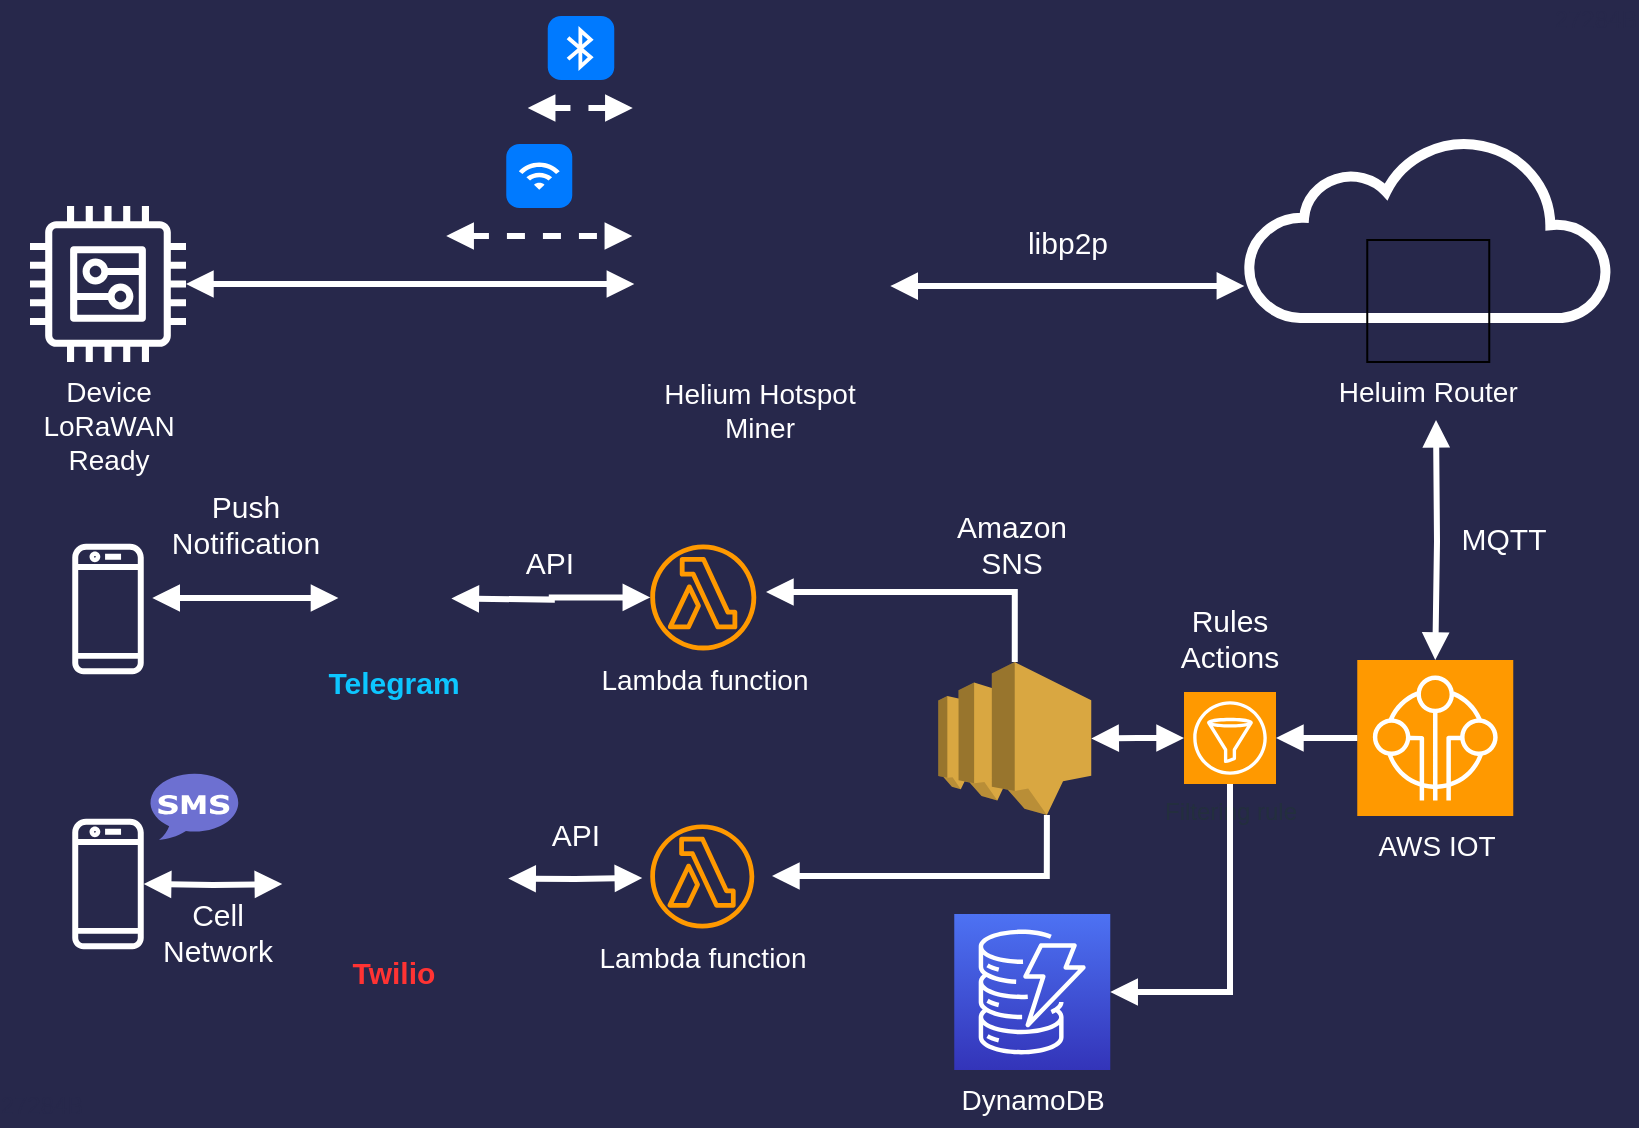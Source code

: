 <mxfile version="12.5.3" type="device"><diagram id="aSzpfpmV2TL3uO5plmym" name="Page-1"><mxGraphModel dx="1182" dy="793" grid="0" gridSize="10" guides="1" tooltips="1" connect="1" arrows="1" fold="1" page="1" pageScale="1" pageWidth="825" pageHeight="570" background="#27284B" math="0" shadow="0"><root><mxCell id="0"/><mxCell id="1" parent="0"/><mxCell id="3hU9j0amBReaczGXdx5E-1" value="&lt;font color=&quot;#ffffff&quot; style=&quot;font-size: 14px&quot;&gt;Device&lt;br&gt;LoRaWAN&lt;br&gt;Ready&lt;br&gt;&lt;/font&gt;" style="outlineConnect=0;fontColor=#232F3E;gradientColor=none;strokeColor=none;dashed=0;verticalLabelPosition=bottom;verticalAlign=top;align=center;html=1;fontSize=12;fontStyle=0;aspect=fixed;pointerEvents=1;shape=mxgraph.aws4.generic;fillColor=#FFFFFF;" parent="1" vertex="1"><mxGeometry x="19" y="106" width="78" height="78" as="geometry"/></mxCell><mxCell id="3hU9j0amBReaczGXdx5E-2" value="&lt;font color=&quot;#ffffff&quot; style=&quot;font-size: 14px&quot;&gt;Lambda function&lt;/font&gt;" style="outlineConnect=0;fontColor=#232F3E;gradientColor=none;dashed=0;verticalLabelPosition=bottom;verticalAlign=top;align=center;html=1;fontSize=12;fontStyle=0;aspect=fixed;pointerEvents=1;shape=mxgraph.aws4.lambda_function;fillColor=#FF9900;strokeColor=none;" parent="1" vertex="1"><mxGeometry x="329.13" y="275.19" width="53" height="53" as="geometry"/></mxCell><mxCell id="zpzh44n3nB_wdaENHL4S-5" value="" style="html=1;verticalLabelPosition=bottom;align=center;labelBackgroundColor=#ffffff;verticalAlign=top;strokeWidth=5;shadow=0;dashed=0;shape=mxgraph.ios7.icons.cloud;fillColor=none;strokeColor=#FFFFFF;" parent="1" vertex="1"><mxGeometry x="628.13" y="72" width="180" height="90" as="geometry"/></mxCell><mxCell id="zpzh44n3nB_wdaENHL4S-17" value="" style="shape=image;html=1;verticalAlign=top;verticalLabelPosition=bottom;labelBackgroundColor=#ffffff;imageAspect=0;aspect=fixed;image=https://cdn2.iconfinder.com/data/icons/security-243/24/ic_hotspot-128.png;comic=0;strokeColor=#277116;fontColor=none;" parent="1" vertex="1"><mxGeometry x="320.13" y="70" width="128" height="128" as="geometry"/></mxCell><mxCell id="zpzh44n3nB_wdaENHL4S-18" value="&lt;font color=&quot;#ffffff&quot; style=&quot;font-size: 14px&quot;&gt;AWS IOT&lt;/font&gt;" style="points=[[0,0,0],[0.25,0,0],[0.5,0,0],[0.75,0,0],[1,0,0],[0,1,0],[0.25,1,0],[0.5,1,0],[0.75,1,0],[1,1,0],[0,0.25,0],[0,0.5,0],[0,0.75,0],[1,0.25,0],[1,0.5,0],[1,0.75,0]];outlineConnect=0;fontColor=#232F3E;gradientDirection=north;dashed=0;verticalLabelPosition=bottom;verticalAlign=top;align=center;html=1;fontSize=12;fontStyle=0;aspect=fixed;shape=mxgraph.aws4.resourceIcon;resIcon=mxgraph.aws4.internet_of_things;labelBackgroundColor=none;comic=0;fillColor=#FF9900;shadow=0;strokeColor=#FFFFFF;" parent="1" vertex="1"><mxGeometry x="682.63" y="333" width="78" height="78" as="geometry"/></mxCell><mxCell id="HHzhIETsqmY8vslsuYrU-3" value="Heluim Router" style="shape=image;imageAspect=0;aspect=fixed;verticalLabelPosition=bottom;verticalAlign=top;strokeColor=#FFFFFF;fillColor=none;image=https://miro.medium.com/fit/c/160/160/1*kiXQ6xxWSY7ENe7FtMdI_g.png;fontColor=#FFFFFF;fontSize=14;imageBorder=#000000;" parent="1" vertex="1"><mxGeometry x="687.63" y="123" width="61" height="61" as="geometry"/></mxCell><mxCell id="HHzhIETsqmY8vslsuYrU-4" value="" style="shape=image;html=1;verticalAlign=top;verticalLabelPosition=bottom;labelBackgroundColor=#ffffff;imageAspect=0;aspect=fixed;image=https://cdn0.iconfinder.com/data/icons/social-media-2092/100/social-56-128.png;strokeColor=#FFFFFF;strokeWidth=5;fillColor=#FFFFFF;fontColor=#FFFFFF;" parent="1" vertex="1"><mxGeometry x="173.2" y="275" width="56.5" height="56.5" as="geometry"/></mxCell><mxCell id="HHzhIETsqmY8vslsuYrU-9" value="" style="shape=image;imageAspect=0;aspect=fixed;verticalLabelPosition=bottom;verticalAlign=top;strokeColor=#FFFFFF;strokeWidth=5;fillColor=#FFFFFF;fontColor=#FFFFFF;image=https://twilio-cms-prod.s3.amazonaws.com/images/twilio-mark-red.width-808.png;" parent="1" vertex="1"><mxGeometry x="144.76" y="385.63" width="113.37" height="113.37" as="geometry"/></mxCell><mxCell id="HHzhIETsqmY8vslsuYrU-12" value="" style="edgeStyle=orthogonalEdgeStyle;html=1;endArrow=block;elbow=vertical;startArrow=block;startFill=1;endFill=1;rounded=0;fontColor=#FFFFFF;entryX=0.008;entryY=0.586;entryDx=0;entryDy=0;entryPerimeter=0;strokeColor=#FFFFFF;strokeWidth=3;" parent="1" source="3hU9j0amBReaczGXdx5E-1" target="zpzh44n3nB_wdaENHL4S-17" edge="1"><mxGeometry x="-0.011" y="18" width="100" relative="1" as="geometry"><mxPoint x="196.13" y="145" as="sourcePoint"/><mxPoint x="296.13" y="145" as="targetPoint"/><mxPoint as="offset"/></mxGeometry></mxCell><mxCell id="HHzhIETsqmY8vslsuYrU-14" value="" style="edgeStyle=orthogonalEdgeStyle;html=1;endArrow=block;elbow=vertical;startArrow=block;startFill=1;endFill=1;rounded=0;fontColor=#FFFFFF;strokeColor=#FFFFFF;strokeWidth=3;entryX=-0.011;entryY=0.822;entryDx=0;entryDy=0;entryPerimeter=0;exitX=1.008;exitY=0.594;exitDx=0;exitDy=0;exitPerimeter=0;" parent="1" source="zpzh44n3nB_wdaENHL4S-17" target="zpzh44n3nB_wdaENHL4S-5" edge="1"><mxGeometry x="-0.011" y="18" width="100" relative="1" as="geometry"><mxPoint x="157.039" y="155.008" as="sourcePoint"/><mxPoint x="327.154" y="155.008" as="targetPoint"/><mxPoint as="offset"/></mxGeometry></mxCell><mxCell id="HHzhIETsqmY8vslsuYrU-16" value="" style="edgeStyle=orthogonalEdgeStyle;html=1;endArrow=block;elbow=vertical;startArrow=block;startFill=1;endFill=1;rounded=0;fontColor=#FFFFFF;strokeColor=#FFFFFF;strokeWidth=3;entryX=0.5;entryY=0;entryDx=0;entryDy=0;entryPerimeter=0;" parent="1" target="zpzh44n3nB_wdaENHL4S-18" edge="1"><mxGeometry x="-0.011" y="18" width="100" relative="1" as="geometry"><mxPoint x="722" y="213" as="sourcePoint"/><mxPoint x="636.15" y="165.98" as="targetPoint"/><mxPoint as="offset"/></mxGeometry></mxCell><mxCell id="HHzhIETsqmY8vslsuYrU-18" value="&lt;font style=&quot;font-size: 15px&quot;&gt;libp2p&lt;/font&gt;" style="text;html=1;strokeColor=none;fillColor=none;align=center;verticalAlign=middle;whiteSpace=wrap;rounded=0;fontSize=14;fontColor=#FFFFFF;" parent="1" vertex="1"><mxGeometry x="501" y="114" width="74" height="20" as="geometry"/></mxCell><mxCell id="HHzhIETsqmY8vslsuYrU-19" value="&lt;font style=&quot;font-size: 15px&quot;&gt;MQTT&lt;/font&gt;" style="text;html=1;strokeColor=none;fillColor=none;align=center;verticalAlign=middle;whiteSpace=wrap;rounded=0;fontSize=14;fontColor=#FFFFFF;" parent="1" vertex="1"><mxGeometry x="719" y="262" width="74" height="20" as="geometry"/></mxCell><mxCell id="HHzhIETsqmY8vslsuYrU-20" value="" style="edgeStyle=orthogonalEdgeStyle;html=1;endArrow=block;elbow=vertical;startArrow=block;startFill=1;endFill=1;rounded=0;fontColor=#FFFFFF;strokeColor=#FFFFFF;strokeWidth=3;exitX=0;exitY=0.5;exitDx=0;exitDy=0;exitPerimeter=0;" parent="1" source="gUIpVcT3p6I3VQdgl3WH-1" target="HHzhIETsqmY8vslsuYrU-22" edge="1"><mxGeometry x="-0.011" y="18" width="100" relative="1" as="geometry"><mxPoint x="704.13" y="253" as="sourcePoint"/><mxPoint x="703.63" y="344" as="targetPoint"/><mxPoint as="offset"/></mxGeometry></mxCell><mxCell id="HHzhIETsqmY8vslsuYrU-22" value="" style="outlineConnect=0;dashed=0;verticalLabelPosition=bottom;verticalAlign=top;align=center;html=1;shape=mxgraph.aws3.sns;fillColor=#D9A741;gradientColor=none;strokeColor=#FFFFFF;strokeWidth=5;fontSize=14;fontColor=#FFFFFF;" parent="1" vertex="1"><mxGeometry x="473.13" y="334" width="76.5" height="76.5" as="geometry"/></mxCell><mxCell id="HHzhIETsqmY8vslsuYrU-23" value="&lt;font color=&quot;#ffffff&quot; style=&quot;font-size: 14px&quot;&gt;Lambda function&lt;/font&gt;" style="outlineConnect=0;fontColor=#232F3E;gradientColor=none;dashed=0;verticalLabelPosition=bottom;verticalAlign=top;align=center;html=1;fontSize=12;fontStyle=0;aspect=fixed;pointerEvents=1;shape=mxgraph.aws4.lambda_function;fillColor=#FF9900;strokeColor=none;" parent="1" vertex="1"><mxGeometry x="329.13" y="415.19" width="52" height="52" as="geometry"/></mxCell><mxCell id="HHzhIETsqmY8vslsuYrU-25" value="&lt;font style=&quot;font-size: 15px&quot;&gt;Rules&lt;br&gt;Actions&lt;br&gt;&lt;/font&gt;" style="text;html=1;strokeColor=none;fillColor=none;align=center;verticalAlign=middle;whiteSpace=wrap;rounded=0;fontSize=14;fontColor=#FFFFFF;" parent="1" vertex="1"><mxGeometry x="582" y="290.69" width="74" height="62" as="geometry"/></mxCell><mxCell id="HHzhIETsqmY8vslsuYrU-27" value="&lt;font style=&quot;font-size: 15px&quot; color=&quot;#ff3333&quot;&gt;&lt;b&gt;Twilio&lt;/b&gt;&lt;/font&gt;" style="text;html=1;strokeColor=none;fillColor=none;align=center;verticalAlign=middle;whiteSpace=wrap;rounded=0;fontSize=14;fontColor=#FFFFFF;" parent="1" vertex="1"><mxGeometry x="164.44" y="479" width="74" height="20" as="geometry"/></mxCell><mxCell id="HHzhIETsqmY8vslsuYrU-28" value="&lt;font style=&quot;font-size: 15px&quot; color=&quot;#0dc6ff&quot;&gt;&lt;b&gt;Telegram&lt;/b&gt;&lt;/font&gt;" style="text;html=1;strokeColor=none;fillColor=none;align=center;verticalAlign=middle;whiteSpace=wrap;rounded=0;fontSize=14;fontColor=#FFFFFF;" parent="1" vertex="1"><mxGeometry x="164.45" y="333.5" width="74" height="20" as="geometry"/></mxCell><mxCell id="HHzhIETsqmY8vslsuYrU-31" value="" style="edgeStyle=orthogonalEdgeStyle;html=1;endArrow=block;elbow=vertical;startArrow=none;startFill=0;endFill=1;rounded=0;fontColor=#FFFFFF;strokeColor=#FFFFFF;strokeWidth=3;exitX=0.5;exitY=0;exitDx=0;exitDy=0;exitPerimeter=0;entryX=1.092;entryY=0.449;entryDx=0;entryDy=0;entryPerimeter=0;" parent="1" source="HHzhIETsqmY8vslsuYrU-22" target="3hU9j0amBReaczGXdx5E-2" edge="1"><mxGeometry x="-0.011" y="18" width="100" relative="1" as="geometry"><mxPoint x="511.38" y="314" as="sourcePoint"/><mxPoint x="450" y="290" as="targetPoint"/><mxPoint as="offset"/><Array as="points"><mxPoint x="511" y="299"/></Array></mxGeometry></mxCell><mxCell id="HHzhIETsqmY8vslsuYrU-32" value="" style="edgeStyle=orthogonalEdgeStyle;html=1;endArrow=block;elbow=vertical;startArrow=none;startFill=0;endFill=1;rounded=0;fontColor=#FFFFFF;strokeColor=#FFFFFF;strokeWidth=3;exitX=0.71;exitY=1;exitDx=0;exitDy=0;exitPerimeter=0;" parent="1" source="HHzhIETsqmY8vslsuYrU-22" edge="1"><mxGeometry x="-0.011" y="18" width="100" relative="1" as="geometry"><mxPoint x="511.13" y="422" as="sourcePoint"/><mxPoint x="390" y="441" as="targetPoint"/><mxPoint as="offset"/><Array as="points"><mxPoint x="527" y="441"/></Array></mxGeometry></mxCell><mxCell id="HHzhIETsqmY8vslsuYrU-33" value="" style="edgeStyle=orthogonalEdgeStyle;html=1;endArrow=block;elbow=vertical;startArrow=block;startFill=1;endFill=1;rounded=0;fontColor=#FFFFFF;strokeColor=#FFFFFF;strokeWidth=3;" parent="1" target="HHzhIETsqmY8vslsuYrU-9" edge="1"><mxGeometry x="-0.011" y="18" width="100" relative="1" as="geometry"><mxPoint x="325.13" y="442" as="sourcePoint"/><mxPoint x="546.63" y="493" as="targetPoint"/><mxPoint as="offset"/></mxGeometry></mxCell><mxCell id="HHzhIETsqmY8vslsuYrU-34" value="" style="edgeStyle=orthogonalEdgeStyle;html=1;endArrow=block;elbow=vertical;startArrow=block;startFill=1;endFill=1;rounded=0;fontColor=#FFFFFF;strokeColor=#FFFFFF;strokeWidth=3;entryX=1;entryY=0.5;entryDx=0;entryDy=0;" parent="1" source="3hU9j0amBReaczGXdx5E-2" edge="1"><mxGeometry x="-0.011" y="18" width="100" relative="1" as="geometry"><mxPoint x="335.13" y="413" as="sourcePoint"/><mxPoint x="229.7" y="302.25" as="targetPoint"/><mxPoint as="offset"/></mxGeometry></mxCell><mxCell id="HHzhIETsqmY8vslsuYrU-40" value="" style="outlineConnect=0;fontColor=#232F3E;gradientColor=none;strokeColor=none;dashed=0;verticalLabelPosition=bottom;verticalAlign=top;align=center;html=1;fontSize=12;fontStyle=0;aspect=fixed;pointerEvents=1;shape=mxgraph.aws4.mobile_client;fillColor=#FFFFFF;" parent="1" vertex="1"><mxGeometry x="40.13" y="411" width="35.74" height="68" as="geometry"/></mxCell><mxCell id="HHzhIETsqmY8vslsuYrU-42" value="" style="outlineConnect=0;fontColor=#232F3E;gradientColor=none;strokeColor=none;dashed=0;verticalLabelPosition=bottom;verticalAlign=top;align=center;html=1;fontSize=12;fontStyle=0;aspect=fixed;pointerEvents=1;shape=mxgraph.aws4.mobile_client;fillColor=#FFFFFF;" parent="1" vertex="1"><mxGeometry x="40.13" y="273.5" width="35.74" height="68" as="geometry"/></mxCell><mxCell id="HHzhIETsqmY8vslsuYrU-43" value="" style="shape=image;html=1;verticalAlign=top;verticalLabelPosition=bottom;labelBackgroundColor=#ffffff;imageAspect=0;aspect=fixed;image=https://cdn4.iconfinder.com/data/icons/logos-and-brands/512/335_Telegram_logo-128.png;strokeColor=#FFFFFF;strokeWidth=5;fillColor=#FFFFFF;fontSize=14;fontColor=#FFFFFF;" parent="1" vertex="1"><mxGeometry x="44.5" y="297" width="27" height="27" as="geometry"/></mxCell><mxCell id="HHzhIETsqmY8vslsuYrU-44" value="" style="dashed=0;outlineConnect=0;html=1;align=center;labelPosition=center;verticalLabelPosition=bottom;verticalAlign=top;shape=mxgraph.weblogos.sms;strokeColor=none;fontSize=14;fontColor=#FFFFFF;fillColor=#6D70D1;" parent="1" vertex="1"><mxGeometry x="79.13" y="389" width="44" height="34" as="geometry"/></mxCell><mxCell id="HHzhIETsqmY8vslsuYrU-45" value="&lt;font style=&quot;font-size: 15px&quot;&gt;API&lt;/font&gt;" style="text;html=1;strokeColor=none;fillColor=none;align=center;verticalAlign=middle;whiteSpace=wrap;rounded=0;fontSize=14;fontColor=#FFFFFF;" parent="1" vertex="1"><mxGeometry x="242.13" y="274" width="74" height="20" as="geometry"/></mxCell><mxCell id="HHzhIETsqmY8vslsuYrU-46" value="&lt;font style=&quot;font-size: 15px&quot;&gt;API&lt;/font&gt;" style="text;html=1;strokeColor=none;fillColor=none;align=center;verticalAlign=middle;whiteSpace=wrap;rounded=0;fontSize=14;fontColor=#FFFFFF;" parent="1" vertex="1"><mxGeometry x="255.13" y="409.5" width="74" height="20" as="geometry"/></mxCell><mxCell id="HHzhIETsqmY8vslsuYrU-49" value="" style="edgeStyle=orthogonalEdgeStyle;html=1;endArrow=block;elbow=vertical;startArrow=block;startFill=1;endFill=1;rounded=0;fontColor=#FFFFFF;strokeColor=#FFFFFF;strokeWidth=3;entryX=1.125;entryY=0.434;entryDx=0;entryDy=0;entryPerimeter=0;" parent="1" edge="1"><mxGeometry x="-0.011" y="18" width="100" relative="1" as="geometry"><mxPoint x="173.2" y="302" as="sourcePoint"/><mxPoint x="80.145" y="302.012" as="targetPoint"/><mxPoint as="offset"/></mxGeometry></mxCell><mxCell id="HHzhIETsqmY8vslsuYrU-50" value="" style="edgeStyle=orthogonalEdgeStyle;html=1;endArrow=block;elbow=vertical;startArrow=block;startFill=1;endFill=1;rounded=0;fontColor=#FFFFFF;strokeColor=#FFFFFF;strokeWidth=3;" parent="1" target="HHzhIETsqmY8vslsuYrU-40" edge="1"><mxGeometry x="-0.011" y="18" width="100" relative="1" as="geometry"><mxPoint x="145.13" y="445" as="sourcePoint"/><mxPoint x="90.142" y="351.012" as="targetPoint"/><mxPoint as="offset"/></mxGeometry></mxCell><mxCell id="HHzhIETsqmY8vslsuYrU-51" value="&lt;font style=&quot;font-size: 15px&quot;&gt;Push Notification&lt;/font&gt;" style="text;html=1;strokeColor=none;fillColor=none;align=center;verticalAlign=middle;whiteSpace=wrap;rounded=0;fontSize=14;fontColor=#FFFFFF;" parent="1" vertex="1"><mxGeometry x="90.45" y="255.19" width="74" height="20" as="geometry"/></mxCell><mxCell id="HHzhIETsqmY8vslsuYrU-53" value="&lt;font style=&quot;font-size: 15px&quot;&gt;Cell Network&lt;/font&gt;" style="text;html=1;strokeColor=none;fillColor=none;align=center;verticalAlign=middle;whiteSpace=wrap;rounded=0;fontSize=14;fontColor=#FFFFFF;" parent="1" vertex="1"><mxGeometry x="75.87" y="459" width="74" height="20" as="geometry"/></mxCell><mxCell id="HHzhIETsqmY8vslsuYrU-54" value="" style="edgeStyle=orthogonalEdgeStyle;html=1;endArrow=block;elbow=vertical;startArrow=block;startFill=1;endFill=1;rounded=0;fontColor=#FFFFFF;entryX=0.008;entryY=0.586;entryDx=0;entryDy=0;entryPerimeter=0;strokeColor=#FFFFFF;strokeWidth=3;dashed=1;" parent="1" edge="1"><mxGeometry x="-0.011" y="18" width="100" relative="1" as="geometry"><mxPoint x="227.11" y="121" as="sourcePoint"/><mxPoint x="320.134" y="121.008" as="targetPoint"/><mxPoint as="offset"/></mxGeometry></mxCell><mxCell id="HHzhIETsqmY8vslsuYrU-56" value="" style="edgeStyle=orthogonalEdgeStyle;html=1;endArrow=block;elbow=vertical;startArrow=block;startFill=1;endFill=1;rounded=0;fontColor=#FFFFFF;entryX=0.008;entryY=0.586;entryDx=0;entryDy=0;entryPerimeter=0;strokeColor=#FFFFFF;strokeWidth=3;dashed=1;" parent="1" edge="1"><mxGeometry x="-0.011" y="18" width="100" relative="1" as="geometry"><mxPoint x="267.87" y="57" as="sourcePoint"/><mxPoint x="320.384" y="57.008" as="targetPoint"/><mxPoint as="offset"/></mxGeometry></mxCell><mxCell id="HHzhIETsqmY8vslsuYrU-60" value="" style="html=1;strokeWidth=1;shadow=0;dashed=0;shape=mxgraph.ios7.misc.bluetooth;fillColor=#007AFF;strokeColor=none;buttonText=;strokeColor2=#222222;fontColor=#222222;fontSize=8;verticalLabelPosition=bottom;verticalAlign=top;align=center;" parent="1" vertex="1"><mxGeometry x="277.87" y="11" width="33.26" height="32" as="geometry"/></mxCell><mxCell id="HHzhIETsqmY8vslsuYrU-61" value="" style="html=1;strokeWidth=1;shadow=0;dashed=0;shape=mxgraph.ios7.misc.wifi;fillColor=#007AFF;strokeColor=none;buttonText=;strokeColor2=#222222;fontColor=#222222;fontSize=8;verticalLabelPosition=bottom;verticalAlign=top;align=center;" parent="1" vertex="1"><mxGeometry x="257.13" y="75" width="33" height="32" as="geometry"/></mxCell><mxCell id="HHzhIETsqmY8vslsuYrU-62" value="" style="shape=image;imageAspect=0;aspect=fixed;verticalLabelPosition=bottom;verticalAlign=top;strokeColor=#FFFFFF;strokeWidth=5;fillColor=#6D70D1;fontSize=14;fontColor=#FFFFFF;image=https://lora-alliance.org/wp-content/uploads/2020/09/LoRaWAN-logo-new.svg;" parent="1" vertex="1"><mxGeometry x="141.13" y="155" width="139.17" height="45" as="geometry"/></mxCell><mxCell id="HHzhIETsqmY8vslsuYrU-64" value="&lt;span style=&quot;background-color: rgb(39 , 40 , 75)&quot;&gt;Helium&amp;nbsp;Hotspot Miner&lt;/span&gt;" style="text;html=1;strokeColor=none;fillColor=none;align=center;verticalAlign=middle;whiteSpace=wrap;rounded=0;fontSize=14;fontColor=#FFFFFF;" parent="1" vertex="1"><mxGeometry x="347.13" y="198" width="74" height="20" as="geometry"/></mxCell><mxCell id="cXH2kyyglrUAhmX2COXj-2" value="&lt;font style=&quot;font-size: 15px&quot;&gt;Amazon SNS&lt;/font&gt;" style="text;html=1;strokeColor=none;fillColor=none;align=center;verticalAlign=middle;whiteSpace=wrap;rounded=0;fontSize=14;fontColor=#FFFFFF;" parent="1" vertex="1"><mxGeometry x="473.13" y="244" width="74" height="62" as="geometry"/></mxCell><mxCell id="Gz2_pA93KroP6Ru6TJXg-4" value="&lt;font color=&quot;#27284b&quot;&gt;27284B&lt;/font&gt;" style="text;html=1;strokeColor=none;fillColor=none;align=center;verticalAlign=middle;whiteSpace=wrap;rounded=0;" parent="1" vertex="1"><mxGeometry x="4.5" y="546" width="40" height="20" as="geometry"/></mxCell><mxCell id="Gz2_pA93KroP6Ru6TJXg-6" value="&lt;font color=&quot;#27284b&quot;&gt;27284B&lt;/font&gt;" style="text;html=1;strokeColor=none;fillColor=none;align=center;verticalAlign=middle;whiteSpace=wrap;rounded=0;" parent="1" vertex="1"><mxGeometry x="782" y="3" width="40" height="20" as="geometry"/></mxCell><mxCell id="gUIpVcT3p6I3VQdgl3WH-2" value="" style="edgeStyle=orthogonalEdgeStyle;html=1;endArrow=block;elbow=vertical;startArrow=none;startFill=0;endFill=1;rounded=0;fontColor=#FFFFFF;strokeColor=#FFFFFF;strokeWidth=3;exitX=0;exitY=0.5;exitDx=0;exitDy=0;exitPerimeter=0;" edge="1" parent="1" source="zpzh44n3nB_wdaENHL4S-18" target="gUIpVcT3p6I3VQdgl3WH-1"><mxGeometry x="-0.011" y="18" width="100" relative="1" as="geometry"><mxPoint x="682.63" y="372" as="sourcePoint"/><mxPoint x="577.63" y="372" as="targetPoint"/><mxPoint as="offset"/></mxGeometry></mxCell><mxCell id="gUIpVcT3p6I3VQdgl3WH-1" value="Filtering rule" style="outlineConnect=0;fontColor=#232F3E;gradientColor=none;strokeColor=#FFFFFF;fillColor=#FF9900;dashed=0;verticalLabelPosition=bottom;verticalAlign=top;align=center;html=1;fontSize=12;fontStyle=0;aspect=fixed;shape=mxgraph.aws4.resourceIcon;resIcon=mxgraph.aws4.filtering_rule;" vertex="1" parent="1"><mxGeometry x="596" y="349" width="46" height="46" as="geometry"/></mxCell><mxCell id="gUIpVcT3p6I3VQdgl3WH-4" value="&lt;span style=&quot;color: rgb(255 , 255 , 255) ; font-size: 14px&quot;&gt;DynamoDB&lt;/span&gt;" style="points=[[0,0,0],[0.25,0,0],[0.5,0,0],[0.75,0,0],[1,0,0],[0,1,0],[0.25,1,0],[0.5,1,0],[0.75,1,0],[1,1,0],[0,0.25,0],[0,0.5,0],[0,0.75,0],[1,0.25,0],[1,0.5,0],[1,0.75,0]];outlineConnect=0;fontColor=#232F3E;gradientColor=#4D72F3;gradientDirection=north;fillColor=#3334B9;strokeColor=#ffffff;dashed=0;verticalLabelPosition=bottom;verticalAlign=top;align=center;html=1;fontSize=12;fontStyle=0;aspect=fixed;shape=mxgraph.aws4.resourceIcon;resIcon=mxgraph.aws4.dynamodb;" vertex="1" parent="1"><mxGeometry x="481.13" y="460" width="78" height="78" as="geometry"/></mxCell><mxCell id="gUIpVcT3p6I3VQdgl3WH-7" value="" style="edgeStyle=orthogonalEdgeStyle;html=1;endArrow=block;elbow=vertical;startArrow=none;startFill=0;endFill=1;rounded=0;fontColor=#FFFFFF;strokeColor=#FFFFFF;strokeWidth=3;entryX=1;entryY=0.5;entryDx=0;entryDy=0;entryPerimeter=0;" edge="1" parent="1" source="gUIpVcT3p6I3VQdgl3WH-1" target="gUIpVcT3p6I3VQdgl3WH-4"><mxGeometry x="-0.011" y="18" width="100" relative="1" as="geometry"><mxPoint x="636" y="426" as="sourcePoint"/><mxPoint x="577.13" y="500" as="targetPoint"/><mxPoint as="offset"/><Array as="points"><mxPoint x="619" y="499"/></Array></mxGeometry></mxCell></root></mxGraphModel></diagram></mxfile>